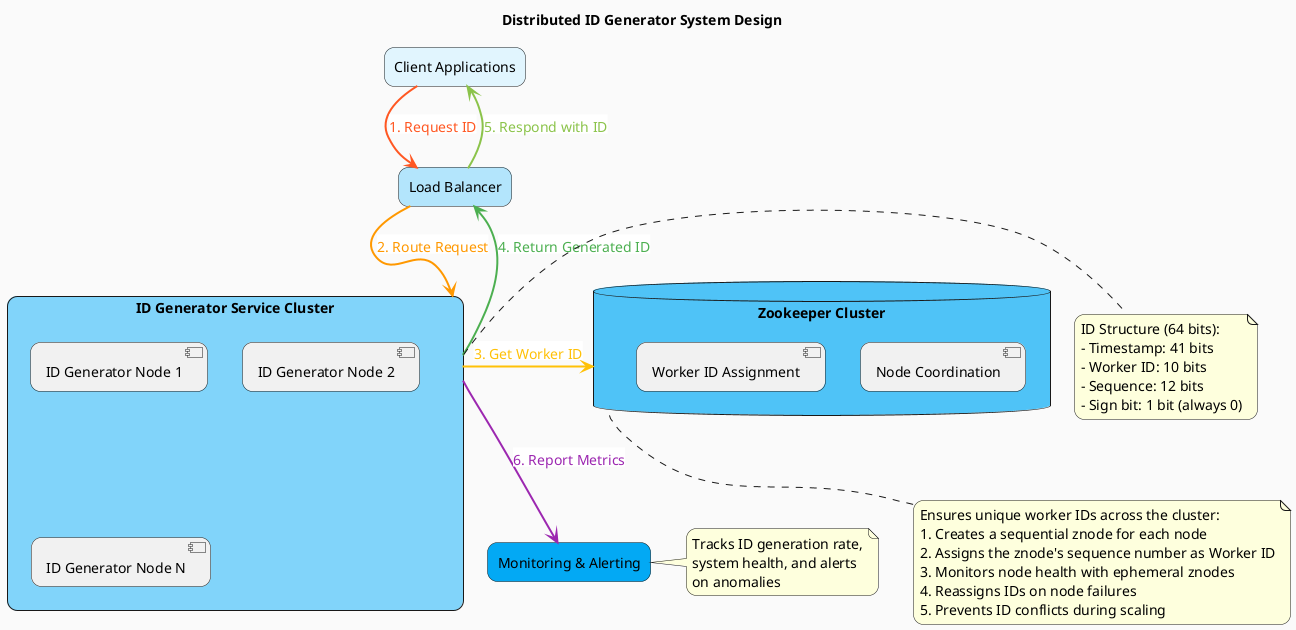 @startuml Distributed ID Generator System Design
allowmixing

!define RECTANGLE class
!define STORAGE database

skinparam backgroundColor #FAFAFA
skinparam handwritten false
skinparam defaultFontName Arial
skinparam defaultFontSize 14
skinparam roundcorner 20
skinparam shadowing false

title Distributed ID Generator System Design

rectangle "Client Applications" as ClientApps #E1F5FE

rectangle "Load Balancer" as LB #B3E5FC

rectangle "ID Generator Service Cluster" as IDGenCluster #81D4FA {
    component "ID Generator Node 1" as IDGen1
    component "ID Generator Node 2" as IDGen2
    component "ID Generator Node N" as IDGenN
}

database "Zookeeper Cluster" as ZK #4FC3F7 {
    component "Node Coordination"
    component "Worker ID Assignment"
}

rectangle "Monitoring & Alerting" as Monitoring #03A9F4

ClientApps -[#FF5722,thickness=2]down-> LB : <back:#FFFFFF><color:#FF5722>1. Request ID</color></back>
LB -[#FF9800,thickness=2]down-> IDGenCluster : <back:#FFFFFF><color:#FF9800>2. Route Request</color></back>
IDGenCluster -[#FFC107,thickness=2]right-> ZK : <back:#FFFFFF><color:#FFC107>3. Get Worker ID</color></back>
IDGenCluster -[#4CAF50,thickness=2]up-> LB : <back:#FFFFFF><color:#4CAF50>4. Return Generated ID</color></back>
LB -[#8BC34A,thickness=2]up-> ClientApps : <back:#FFFFFF><color:#8BC34A>5. Respond with ID</color></back>
IDGenCluster -[#9C27B0,thickness=2]down-> Monitoring : <back:#FFFFFF><color:#9C27B0>6. Report Metrics</color></back>

note right of IDGenCluster
  ID Structure (64 bits):
  - Timestamp: 41 bits
  - Worker ID: 10 bits
  - Sequence: 12 bits
  - Sign bit: 1 bit (always 0)
end note

note bottom of ZK
  Ensures unique worker IDs across the cluster:
  1. Creates a sequential znode for each node
  2. Assigns the znode's sequence number as Worker ID
  3. Monitors node health with ephemeral znodes
  4. Reassigns IDs on node failures
  5. Prevents ID conflicts during scaling
end note

note right of Monitoring
  Tracks ID generation rate,
  system health, and alerts
  on anomalies
end note

@enduml
